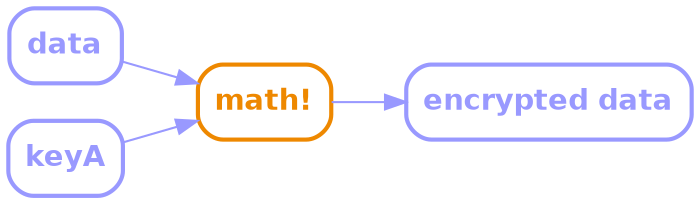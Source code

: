 digraph G {
    rankdir=LR;
    rank=same;
    graph [
        K=1.0,
        overlap=false,
        splines = spline,
    ];
    node [
        shape=box
        style="rounded,bold"
        color="#9999ff",
        fontcolor="#9999ff",
        fontname="Helvetica-bold",
    ];
    edge [
        # arrowsize=2,
        color="#9999ff",
    ];
    "math!" [color="#ee8800", fontcolor="#ee8800"]

    data -> "math!"
    keyA -> "math!"
    "math!" -> "encrypted data"
}
